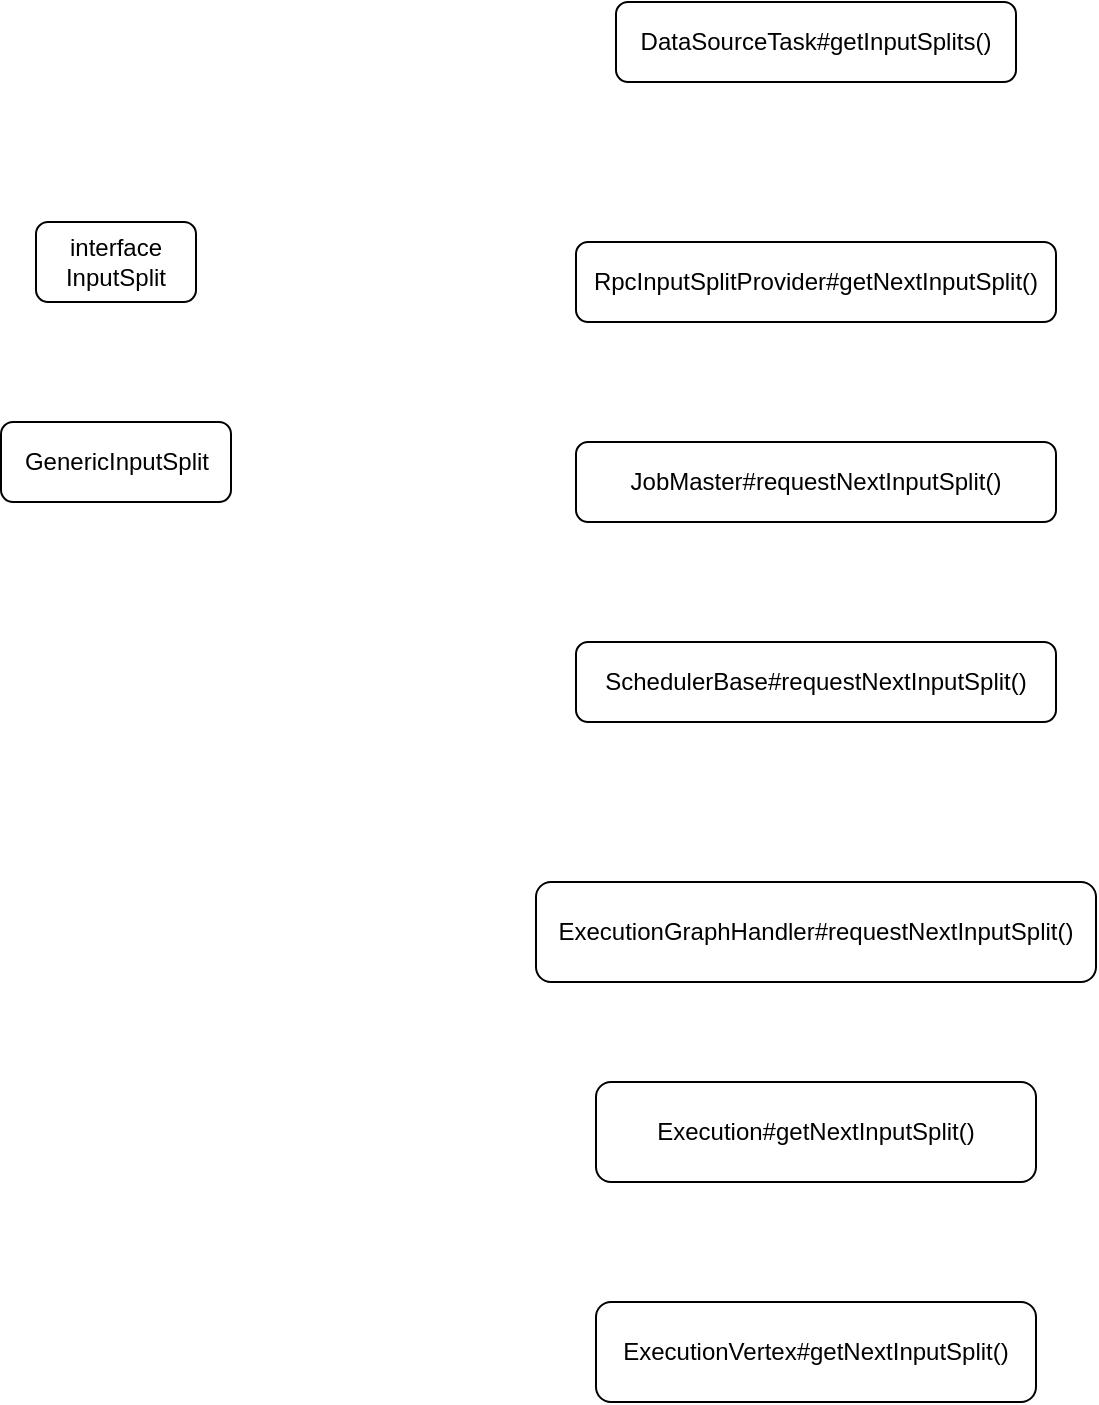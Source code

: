 <mxfile version="25.0.2" pages="2">
  <diagram name="第 1 页" id="PtaLLK4o9bbqP13X-p8V">
    <mxGraphModel dx="1834" dy="854" grid="1" gridSize="10" guides="1" tooltips="1" connect="1" arrows="1" fold="1" page="0" pageScale="1" pageWidth="827" pageHeight="1169" math="0" shadow="0">
      <root>
        <mxCell id="0" />
        <mxCell id="1" parent="0" />
        <mxCell id="HRzMtLleUdxRLiFQgjo0-1" value="interface InputSplit" style="rounded=1;whiteSpace=wrap;html=1;" parent="1" vertex="1">
          <mxGeometry x="-90" y="200" width="80" height="40" as="geometry" />
        </mxCell>
        <mxCell id="HRzMtLleUdxRLiFQgjo0-2" value="GenericInputSplit" style="rounded=1;whiteSpace=wrap;html=1;" parent="1" vertex="1">
          <mxGeometry x="-107.5" y="300" width="115" height="40" as="geometry" />
        </mxCell>
        <mxCell id="HRzMtLleUdxRLiFQgjo0-3" value="ExecutionVertex#getNextInputSplit()" style="rounded=1;whiteSpace=wrap;html=1;" parent="1" vertex="1">
          <mxGeometry x="190" y="740" width="220" height="50" as="geometry" />
        </mxCell>
        <mxCell id="HRzMtLleUdxRLiFQgjo0-4" value="Execution#getNextInputSplit()" style="rounded=1;whiteSpace=wrap;html=1;" parent="1" vertex="1">
          <mxGeometry x="190" y="630" width="220" height="50" as="geometry" />
        </mxCell>
        <mxCell id="HRzMtLleUdxRLiFQgjo0-5" value="ExecutionGraphHandler#requestNextInputSplit()" style="rounded=1;whiteSpace=wrap;html=1;" parent="1" vertex="1">
          <mxGeometry x="160" y="530" width="280" height="50" as="geometry" />
        </mxCell>
        <mxCell id="HRzMtLleUdxRLiFQgjo0-6" value="SchedulerBase#requestNextInputSplit()" style="rounded=1;whiteSpace=wrap;html=1;" parent="1" vertex="1">
          <mxGeometry x="180" y="410" width="240" height="40" as="geometry" />
        </mxCell>
        <mxCell id="HRzMtLleUdxRLiFQgjo0-7" value="JobMaster#requestNextInputSplit()" style="rounded=1;whiteSpace=wrap;html=1;" parent="1" vertex="1">
          <mxGeometry x="180" y="310" width="240" height="40" as="geometry" />
        </mxCell>
        <mxCell id="HRzMtLleUdxRLiFQgjo0-8" value="RpcInputSplitProvider#getNextInputSplit()" style="rounded=1;whiteSpace=wrap;html=1;" parent="1" vertex="1">
          <mxGeometry x="180" y="210" width="240" height="40" as="geometry" />
        </mxCell>
        <mxCell id="HRzMtLleUdxRLiFQgjo0-9" value="&lt;div&gt;DataSourceTask#getInputSplits()&lt;br&gt;&lt;/div&gt;" style="rounded=1;whiteSpace=wrap;html=1;" parent="1" vertex="1">
          <mxGeometry x="200" y="90" width="200" height="40" as="geometry" />
        </mxCell>
      </root>
    </mxGraphModel>
  </diagram>
  <diagram id="M8YDqSygJzN7dm21YL2s" name="第 2 页">
    <mxGraphModel dx="1909" dy="899" grid="1" gridSize="10" guides="1" tooltips="1" connect="1" arrows="1" fold="1" page="0" pageScale="1" pageWidth="827" pageHeight="1169" math="0" shadow="0">
      <root>
        <mxCell id="0" />
        <mxCell id="1" parent="0" />
        <mxCell id="cSZzhroIiMgTTzd8afvP-39" value="" style="rounded=1;whiteSpace=wrap;html=1;fillColor=#f5f5f5;fontColor=#333333;strokeColor=#666666;" vertex="1" parent="1">
          <mxGeometry x="1120" y="2182.5" width="450" height="45" as="geometry" />
        </mxCell>
        <mxCell id="cSZzhroIiMgTTzd8afvP-37" value="" style="rounded=1;whiteSpace=wrap;html=1;fillColor=#e1d5e7;strokeColor=#9673a6;" vertex="1" parent="1">
          <mxGeometry x="1050" y="2390" width="620" height="150" as="geometry" />
        </mxCell>
        <mxCell id="cSZzhroIiMgTTzd8afvP-15" value="" style="rounded=1;whiteSpace=wrap;html=1;fillColor=#dae8fc;strokeColor=#6c8ebf;" vertex="1" parent="1">
          <mxGeometry x="970" y="1830" width="445" height="140" as="geometry" />
        </mxCell>
        <mxCell id="Q07x5O-tqAw_kkLoKzKC-1" value="&amp;nbsp; 1&amp;nbsp; &amp;nbsp; name1&amp;nbsp; &amp;nbsp; address1&amp;nbsp; &amp;nbsp; ext1" style="rounded=1;whiteSpace=wrap;html=1;align=left;" parent="1" vertex="1">
          <mxGeometry x="40" y="147" width="180" height="30" as="geometry" />
        </mxCell>
        <mxCell id="Q07x5O-tqAw_kkLoKzKC-2" value="&amp;nbsp; 2&amp;nbsp; &amp;nbsp; name2&amp;nbsp; &amp;nbsp; address2&amp;nbsp; &amp;nbsp; ext2" style="rounded=1;whiteSpace=wrap;html=1;align=left;" parent="1" vertex="1">
          <mxGeometry x="40" y="177" width="180" height="30" as="geometry" />
        </mxCell>
        <mxCell id="Q07x5O-tqAw_kkLoKzKC-3" value="&amp;nbsp; 3&amp;nbsp; &amp;nbsp; name3&amp;nbsp; &amp;nbsp; address3&amp;nbsp; &amp;nbsp; ext3" style="rounded=1;whiteSpace=wrap;html=1;align=left;" parent="1" vertex="1">
          <mxGeometry x="40" y="210" width="180" height="30" as="geometry" />
        </mxCell>
        <mxCell id="Q07x5O-tqAw_kkLoKzKC-4" value="&amp;nbsp; 4&amp;nbsp; &amp;nbsp; name4&amp;nbsp; &amp;nbsp; address4&amp;nbsp; &amp;nbsp; ext4" style="rounded=1;whiteSpace=wrap;html=1;align=left;" parent="1" vertex="1">
          <mxGeometry x="40" y="240" width="180" height="30" as="geometry" />
        </mxCell>
        <mxCell id="Q07x5O-tqAw_kkLoKzKC-5" value="&amp;nbsp; 5&amp;nbsp; &amp;nbsp; name5&amp;nbsp; &amp;nbsp; address5&amp;nbsp; &amp;nbsp; ext5" style="rounded=1;whiteSpace=wrap;html=1;align=left;" parent="1" vertex="1">
          <mxGeometry x="40" y="275" width="180" height="30" as="geometry" />
        </mxCell>
        <mxCell id="Q07x5O-tqAw_kkLoKzKC-6" value="&amp;nbsp; 6&amp;nbsp; &amp;nbsp; name6&amp;nbsp; &amp;nbsp;address6&amp;nbsp; &amp;nbsp; ext6" style="rounded=1;whiteSpace=wrap;html=1;align=left;" parent="1" vertex="1">
          <mxGeometry x="40" y="305" width="180" height="30" as="geometry" />
        </mxCell>
        <mxCell id="Q07x5O-tqAw_kkLoKzKC-7" value="&amp;nbsp; 7&amp;nbsp; &amp;nbsp; name7&amp;nbsp; &amp;nbsp; address7&amp;nbsp; &amp;nbsp; ext7" style="rounded=1;whiteSpace=wrap;html=1;align=left;" parent="1" vertex="1">
          <mxGeometry x="40" y="338" width="180" height="30" as="geometry" />
        </mxCell>
        <mxCell id="Q07x5O-tqAw_kkLoKzKC-8" value="&amp;nbsp; 8&amp;nbsp; &amp;nbsp; name8&amp;nbsp; &amp;nbsp; address8&amp;nbsp; &amp;nbsp; ext8" style="rounded=1;whiteSpace=wrap;html=1;align=left;" parent="1" vertex="1">
          <mxGeometry x="40" y="368" width="180" height="30" as="geometry" />
        </mxCell>
        <mxCell id="Q07x5O-tqAw_kkLoKzKC-9" value="&amp;nbsp; 9&amp;nbsp; &amp;nbsp; name9&amp;nbsp; &amp;nbsp; address9&amp;nbsp; &amp;nbsp; ext9" style="rounded=1;whiteSpace=wrap;html=1;align=left;" parent="1" vertex="1">
          <mxGeometry x="40" y="401" width="180" height="30" as="geometry" />
        </mxCell>
        <mxCell id="Q07x5O-tqAw_kkLoKzKC-10" value="&amp;nbsp; 10&amp;nbsp; &amp;nbsp; name10&amp;nbsp; &amp;nbsp; address10&amp;nbsp; &amp;nbsp; ext10" style="rounded=1;whiteSpace=wrap;html=1;align=left;" parent="1" vertex="1">
          <mxGeometry x="40" y="431" width="200" height="30" as="geometry" />
        </mxCell>
        <mxCell id="Q07x5O-tqAw_kkLoKzKC-11" value="" style="shape=curlyBracket;whiteSpace=wrap;html=1;rounded=1;flipH=1;labelPosition=right;verticalLabelPosition=middle;align=left;verticalAlign=middle;" parent="1" vertex="1">
          <mxGeometry x="250" y="147" width="20" height="60" as="geometry" />
        </mxCell>
        <mxCell id="Q07x5O-tqAw_kkLoKzKC-13" value="" style="shape=curlyBracket;whiteSpace=wrap;html=1;rounded=1;flipH=1;labelPosition=right;verticalLabelPosition=middle;align=left;verticalAlign=middle;" parent="1" vertex="1">
          <mxGeometry x="250" y="210" width="20" height="60" as="geometry" />
        </mxCell>
        <mxCell id="Q07x5O-tqAw_kkLoKzKC-14" value="" style="shape=curlyBracket;whiteSpace=wrap;html=1;rounded=1;flipH=1;labelPosition=right;verticalLabelPosition=middle;align=left;verticalAlign=middle;" parent="1" vertex="1">
          <mxGeometry x="250" y="275" width="20" height="60" as="geometry" />
        </mxCell>
        <mxCell id="Q07x5O-tqAw_kkLoKzKC-15" value="" style="shape=curlyBracket;whiteSpace=wrap;html=1;rounded=1;flipH=1;labelPosition=right;verticalLabelPosition=middle;align=left;verticalAlign=middle;" parent="1" vertex="1">
          <mxGeometry x="250" y="338" width="20" height="60" as="geometry" />
        </mxCell>
        <mxCell id="Q07x5O-tqAw_kkLoKzKC-16" value="" style="shape=curlyBracket;whiteSpace=wrap;html=1;rounded=1;flipH=1;labelPosition=right;verticalLabelPosition=middle;align=left;verticalAlign=middle;" parent="1" vertex="1">
          <mxGeometry x="250" y="401" width="20" height="60" as="geometry" />
        </mxCell>
        <mxCell id="Q07x5O-tqAw_kkLoKzKC-17" value="" style="endArrow=classic;html=1;rounded=0;dashed=1;" parent="1" edge="1">
          <mxGeometry width="50" height="50" relative="1" as="geometry">
            <mxPoint x="280" y="177" as="sourcePoint" />
            <mxPoint x="370" y="217" as="targetPoint" />
          </mxGeometry>
        </mxCell>
        <mxCell id="Q07x5O-tqAw_kkLoKzKC-18" value="TaskMager01" style="rounded=1;whiteSpace=wrap;html=1;" parent="1" vertex="1">
          <mxGeometry x="380" y="219" width="120" height="60" as="geometry" />
        </mxCell>
        <mxCell id="Q07x5O-tqAw_kkLoKzKC-19" value="TaskMager ..." style="rounded=1;whiteSpace=wrap;html=1;" parent="1" vertex="1">
          <mxGeometry x="380" y="314" width="120" height="60" as="geometry" />
        </mxCell>
        <mxCell id="Q07x5O-tqAw_kkLoKzKC-20" value="" style="endArrow=classic;html=1;rounded=0;dashed=1;" parent="1" edge="1">
          <mxGeometry width="50" height="50" relative="1" as="geometry">
            <mxPoint x="280" y="240" as="sourcePoint" />
            <mxPoint x="370" y="250" as="targetPoint" />
          </mxGeometry>
        </mxCell>
        <mxCell id="Q07x5O-tqAw_kkLoKzKC-21" value="" style="endArrow=classic;html=1;rounded=0;dashed=1;" parent="1" edge="1">
          <mxGeometry width="50" height="50" relative="1" as="geometry">
            <mxPoint x="280" y="305" as="sourcePoint" />
            <mxPoint x="370" y="305" as="targetPoint" />
          </mxGeometry>
        </mxCell>
        <mxCell id="Q07x5O-tqAw_kkLoKzKC-22" value="" style="endArrow=classic;html=1;rounded=0;dashed=1;" parent="1" edge="1">
          <mxGeometry width="50" height="50" relative="1" as="geometry">
            <mxPoint x="280" y="367" as="sourcePoint" />
            <mxPoint x="370" y="338" as="targetPoint" />
          </mxGeometry>
        </mxCell>
        <mxCell id="Q07x5O-tqAw_kkLoKzKC-23" value="" style="endArrow=classic;html=1;rounded=0;dashed=1;" parent="1" edge="1">
          <mxGeometry width="50" height="50" relative="1" as="geometry">
            <mxPoint x="280" y="428" as="sourcePoint" />
            <mxPoint x="370" y="368" as="targetPoint" />
          </mxGeometry>
        </mxCell>
        <mxCell id="Q07x5O-tqAw_kkLoKzKC-25" value="MySQL Table 数据 被 select * from yzhou_test02 where id between ? and ? SQL 拆封成多段数据" style="text;whiteSpace=wrap;align=center;verticalAlign=middle;" parent="1" vertex="1">
          <mxGeometry x="140" y="480" width="540" height="40" as="geometry" />
        </mxCell>
        <mxCell id="Gu1OYBk0EKfOwbdpTI_J-2" value="RpcTaskManagerGateway#submitTask" style="rounded=1;whiteSpace=wrap;html=1;" parent="1" vertex="1">
          <mxGeometry x="60" y="740" width="240" height="40" as="geometry" />
        </mxCell>
        <mxCell id="Gu1OYBk0EKfOwbdpTI_J-3" value="RpcTaskManagerGateway#submitTask" style="rounded=1;whiteSpace=wrap;html=1;" parent="1" vertex="1">
          <mxGeometry x="430" y="740" width="220" height="40" as="geometry" />
        </mxCell>
        <mxCell id="Gu1OYBk0EKfOwbdpTI_J-4" value="2025-06-24 17:59:13,148" style="text;html=1;align=center;verticalAlign=middle;whiteSpace=wrap;rounded=0;" parent="1" vertex="1">
          <mxGeometry x="60" y="790" width="150" height="20" as="geometry" />
        </mxCell>
        <mxCell id="Gu1OYBk0EKfOwbdpTI_J-5" value="2025-06-24 17:59:19,155" style="text;html=1;align=center;verticalAlign=middle;whiteSpace=wrap;rounded=0;" parent="1" vertex="1">
          <mxGeometry x="430" y="785" width="140" height="25" as="geometry" />
        </mxCell>
        <mxCell id="Gu1OYBk0EKfOwbdpTI_J-6" value="RpcInputSplitProvider#getNextInputSplit" style="rounded=1;whiteSpace=wrap;html=1;" parent="1" vertex="1">
          <mxGeometry x="60" y="1070" width="240" height="40" as="geometry" />
        </mxCell>
        <mxCell id="Gu1OYBk0EKfOwbdpTI_J-7" value="RpcInputSplitProvider#getNextInputSplit" style="rounded=1;whiteSpace=wrap;html=1;" parent="1" vertex="1">
          <mxGeometry x="420" y="1070" width="240" height="40" as="geometry" />
        </mxCell>
        <mxCell id="Gu1OYBk0EKfOwbdpTI_J-8" value="2025-06-24 17:59:16,525" style="text;html=1;align=center;verticalAlign=middle;whiteSpace=wrap;rounded=0;" parent="1" vertex="1">
          <mxGeometry x="60" y="1110" width="140" height="30" as="geometry" />
        </mxCell>
        <mxCell id="Gu1OYBk0EKfOwbdpTI_J-9" value="2025-06-24 17:59:20,734" style="text;html=1;align=center;verticalAlign=middle;whiteSpace=wrap;rounded=0;" parent="1" vertex="1">
          <mxGeometry x="420" y="1110" width="150" height="30" as="geometry" />
        </mxCell>
        <mxCell id="Gu1OYBk0EKfOwbdpTI_J-10" value="JobManager" style="text;html=1;align=center;verticalAlign=middle;whiteSpace=wrap;rounded=0;" parent="1" vertex="1">
          <mxGeometry x="-110" y="750" width="70" height="30" as="geometry" />
        </mxCell>
        <mxCell id="Gu1OYBk0EKfOwbdpTI_J-11" value="&lt;div&gt;&lt;span style=&quot;white-space: pre;&quot;&gt;&#x9;&lt;/span&gt;SchedulerBase#requestNextInputSplit&lt;/div&gt;&lt;div&gt;&lt;span style=&quot;white-space: pre;&quot;&gt;&#x9;&lt;/span&gt;ExecutionGraphHandler#requestNextInputSplit&lt;/div&gt;&lt;div&gt;&lt;span style=&quot;white-space: pre;&quot;&gt;&#x9;&lt;/span&gt;ExecutionVertex#getNextInputSplit&lt;/div&gt;&lt;div&gt;&lt;span style=&quot;white-space: pre;&quot;&gt;&#x9;&lt;/span&gt;host: 10-244-100-202 , taskId: 0&lt;/div&gt;" style="rounded=1;whiteSpace=wrap;html=1;align=left;" parent="1" vertex="1">
          <mxGeometry x="60" y="840" width="310" height="120" as="geometry" />
        </mxCell>
        <mxCell id="Gu1OYBk0EKfOwbdpTI_J-12" value="&lt;div&gt;&lt;span style=&quot;white-space: pre;&quot;&gt;&#x9;&lt;/span&gt;SchedulerBase#requestNextInputSplit&lt;/div&gt;&lt;div&gt;&lt;span style=&quot;white-space: pre;&quot;&gt;&#x9;&lt;/span&gt;ExecutionGraphHandler#requestNextInputSplit&lt;/div&gt;&lt;div&gt;&lt;span style=&quot;white-space: pre;&quot;&gt;&#x9;&lt;/span&gt;ExecutionVertex#getNextInputSplit&lt;/div&gt;&lt;div&gt;&lt;span style=&quot;white-space: pre;&quot;&gt;&#x9;&lt;/span&gt;host: 10-244-100-202 , taskId: 0&lt;/div&gt;" style="rounded=1;whiteSpace=wrap;html=1;align=left;" parent="1" vertex="1">
          <mxGeometry x="430" y="840" width="310" height="120" as="geometry" />
        </mxCell>
        <mxCell id="Gu1OYBk0EKfOwbdpTI_J-13" value="TaskManager" style="text;html=1;align=center;verticalAlign=middle;whiteSpace=wrap;rounded=0;" parent="1" vertex="1">
          <mxGeometry x="-110" y="1075" width="70" height="30" as="geometry" />
        </mxCell>
        <mxCell id="6XPhQ7M7fldoFVYDCccN-1" style="edgeStyle=orthogonalEdgeStyle;rounded=0;orthogonalLoop=1;jettySize=auto;html=1;entryX=0;entryY=0.5;entryDx=0;entryDy=0;dashed=1;" parent="1" source="Gu1OYBk0EKfOwbdpTI_J-14" target="Gu1OYBk0EKfOwbdpTI_J-16" edge="1">
          <mxGeometry relative="1" as="geometry">
            <Array as="points">
              <mxPoint x="1215" y="1575" />
            </Array>
          </mxGeometry>
        </mxCell>
        <mxCell id="Gu1OYBk0EKfOwbdpTI_J-14" value="FileInputFormat" style="rounded=1;whiteSpace=wrap;html=1;dashed=1;" parent="1" vertex="1">
          <mxGeometry x="1155" y="1510" width="120" height="40" as="geometry" />
        </mxCell>
        <mxCell id="Gu1OYBk0EKfOwbdpTI_J-17" style="edgeStyle=orthogonalEdgeStyle;rounded=0;orthogonalLoop=1;jettySize=auto;html=1;" parent="1" source="Gu1OYBk0EKfOwbdpTI_J-15" target="Gu1OYBk0EKfOwbdpTI_J-16" edge="1">
          <mxGeometry relative="1" as="geometry">
            <Array as="points">
              <mxPoint x="1215" y="1575" />
            </Array>
          </mxGeometry>
        </mxCell>
        <mxCell id="Gu1OYBk0EKfOwbdpTI_J-15" value="其他 InputFormat" style="rounded=1;whiteSpace=wrap;html=1;fillColor=#dae8fc;strokeColor=#6c8ebf;" parent="1" vertex="1">
          <mxGeometry x="1155" y="1600" width="120" height="40" as="geometry" />
        </mxCell>
        <mxCell id="Gu1OYBk0EKfOwbdpTI_J-20" value="" style="edgeStyle=orthogonalEdgeStyle;rounded=0;orthogonalLoop=1;jettySize=auto;html=1;" parent="1" source="Gu1OYBk0EKfOwbdpTI_J-16" target="Gu1OYBk0EKfOwbdpTI_J-19" edge="1">
          <mxGeometry relative="1" as="geometry" />
        </mxCell>
        <mxCell id="Gu1OYBk0EKfOwbdpTI_J-16" value="&lt;span style=&quot;text-align: left;&quot;&gt;StreamExecutionEnvironment#createInput()&lt;/span&gt;" style="rounded=1;whiteSpace=wrap;html=1;fillColor=#d5e8d4;strokeColor=#82b366;" parent="1" vertex="1">
          <mxGeometry x="1365" y="1560" width="280" height="30" as="geometry" />
        </mxCell>
        <mxCell id="Gu1OYBk0EKfOwbdpTI_J-19" value="统一创建 InputFormatSourceFunction" style="whiteSpace=wrap;html=1;rounded=1;fillColor=#d5e8d4;strokeColor=#82b366;" parent="1" vertex="1">
          <mxGeometry x="1410" y="1640" width="190" height="35" as="geometry" />
        </mxCell>
        <mxCell id="h_BlSmuvzKTOXCU7jekD-1" value="JobManager" style="rounded=1;whiteSpace=wrap;html=1;fillColor=#dae8fc;strokeColor=#6c8ebf;" parent="1" vertex="1">
          <mxGeometry x="1340" y="1070" width="120" height="60" as="geometry" />
        </mxCell>
        <mxCell id="h_BlSmuvzKTOXCU7jekD-2" value="TaskManager01" style="rounded=1;whiteSpace=wrap;html=1;fillColor=#d5e8d4;strokeColor=#82b366;" parent="1" vertex="1">
          <mxGeometry x="1190" y="1270" width="120" height="60" as="geometry" />
        </mxCell>
        <mxCell id="h_BlSmuvzKTOXCU7jekD-3" value="TaskManager02" style="rounded=1;whiteSpace=wrap;html=1;fillColor=#d5e8d4;strokeColor=#82b366;" parent="1" vertex="1">
          <mxGeometry x="1500" y="1270" width="120" height="60" as="geometry" />
        </mxCell>
        <mxCell id="h_BlSmuvzKTOXCU7jekD-14" style="edgeStyle=orthogonalEdgeStyle;rounded=0;orthogonalLoop=1;jettySize=auto;html=1;dashed=1;" parent="1" source="h_BlSmuvzKTOXCU7jekD-8" edge="1">
          <mxGeometry relative="1" as="geometry">
            <mxPoint x="1150" y="1620" as="targetPoint" />
          </mxGeometry>
        </mxCell>
        <mxCell id="h_BlSmuvzKTOXCU7jekD-8" value="JdbcInputFormat" style="rounded=1;whiteSpace=wrap;html=1;fillColor=#dae8fc;strokeColor=#6c8ebf;" parent="1" vertex="1">
          <mxGeometry x="950" y="1600" width="110" height="40" as="geometry" />
        </mxCell>
        <UserObject label="flink-connector-jdbc" id="h_BlSmuvzKTOXCU7jekD-11">
          <mxCell style="text;whiteSpace=wrap;html=1;fontStyle=1;fontSize=13;" parent="1" vertex="1">
            <mxGeometry x="920" y="1570" width="150" height="30" as="geometry" />
          </mxCell>
        </UserObject>
        <mxCell id="h_BlSmuvzKTOXCU7jekD-13" value="flink-streaming-java" style="text;whiteSpace=wrap;html=1;fontStyle=1;fontSize=13;" parent="1" vertex="1">
          <mxGeometry x="1365" y="1530" width="165" height="30" as="geometry" />
        </mxCell>
        <mxCell id="h_BlSmuvzKTOXCU7jekD-15" value="" style="curved=1;endArrow=classic;html=1;rounded=0;exitX=1;exitY=1;exitDx=0;exitDy=0;entryX=0;entryY=0.5;entryDx=0;entryDy=0;dashed=1;" parent="1" source="Gu1OYBk0EKfOwbdpTI_J-15" target="Gu1OYBk0EKfOwbdpTI_J-19" edge="1">
          <mxGeometry width="50" height="50" relative="1" as="geometry">
            <mxPoint x="1230" y="1820" as="sourcePoint" />
            <mxPoint x="1280" y="1770" as="targetPoint" />
            <Array as="points">
              <mxPoint x="1340" y="1680" />
            </Array>
          </mxGeometry>
        </mxCell>
        <mxCell id="h_BlSmuvzKTOXCU7jekD-16" value="" style="curved=1;endArrow=classic;html=1;rounded=0;exitX=0.417;exitY=1;exitDx=0;exitDy=0;exitPerimeter=0;entryX=0.5;entryY=0;entryDx=0;entryDy=0;dashed=1;dashPattern=8 8;fillColor=#ffe6cc;strokeColor=#d79b00;" parent="1" source="h_BlSmuvzKTOXCU7jekD-1" target="h_BlSmuvzKTOXCU7jekD-2" edge="1">
          <mxGeometry width="50" height="50" relative="1" as="geometry">
            <mxPoint x="1280" y="1200" as="sourcePoint" />
            <mxPoint x="1250" y="1260" as="targetPoint" />
            <Array as="points">
              <mxPoint x="1310" y="1170" />
            </Array>
          </mxGeometry>
        </mxCell>
        <mxCell id="h_BlSmuvzKTOXCU7jekD-17" value="" style="curved=1;endArrow=classic;html=1;rounded=0;exitX=0.41;exitY=-0.039;exitDx=0;exitDy=0;exitPerimeter=0;entryX=0.651;entryY=1.072;entryDx=0;entryDy=0;entryPerimeter=0;dashed=1;dashPattern=8 8;fillColor=#f8cecc;strokeColor=#b85450;" parent="1" source="h_BlSmuvzKTOXCU7jekD-3" target="h_BlSmuvzKTOXCU7jekD-1" edge="1">
          <mxGeometry width="50" height="50" relative="1" as="geometry">
            <mxPoint x="1400" y="1140" as="sourcePoint" />
            <mxPoint x="1430" y="1150" as="targetPoint" />
            <Array as="points">
              <mxPoint x="1510" y="1190" />
            </Array>
          </mxGeometry>
        </mxCell>
        <mxCell id="h_BlSmuvzKTOXCU7jekD-19" value="1. JobManager 下发 id区间段&amp;nbsp;" style="text;html=1;align=center;verticalAlign=middle;whiteSpace=wrap;rounded=0;fillColor=#ffe6cc;strokeColor=#d79b00;" parent="1" vertex="1">
          <mxGeometry x="1190" y="1190" width="190" height="30" as="geometry" />
        </mxCell>
        <mxCell id="h_BlSmuvzKTOXCU7jekD-20" value="2. TaskManager 主动申请 id区间段" style="text;html=1;align=center;verticalAlign=middle;whiteSpace=wrap;rounded=0;fillColor=#f8cecc;strokeColor=#b85450;" parent="1" vertex="1">
          <mxGeometry x="1430" y="1190" width="210" height="30" as="geometry" />
        </mxCell>
        <mxCell id="cSZzhroIiMgTTzd8afvP-6" style="edgeStyle=orthogonalEdgeStyle;rounded=0;orthogonalLoop=1;jettySize=auto;html=1;entryX=0;entryY=0.5;entryDx=0;entryDy=0;" edge="1" parent="1" source="cSZzhroIiMgTTzd8afvP-1" target="cSZzhroIiMgTTzd8afvP-4">
          <mxGeometry relative="1" as="geometry" />
        </mxCell>
        <mxCell id="cSZzhroIiMgTTzd8afvP-7" style="edgeStyle=orthogonalEdgeStyle;rounded=0;orthogonalLoop=1;jettySize=auto;html=1;" edge="1" parent="1" target="cSZzhroIiMgTTzd8afvP-3">
          <mxGeometry relative="1" as="geometry">
            <mxPoint x="1070" y="1900" as="sourcePoint" />
            <mxPoint x="1140" y="1865" as="targetPoint" />
            <Array as="points">
              <mxPoint x="1110" y="1900" />
              <mxPoint x="1110" y="1865" />
            </Array>
          </mxGeometry>
        </mxCell>
        <mxCell id="cSZzhroIiMgTTzd8afvP-1" value="迭代器&amp;nbsp;&amp;nbsp;&lt;span style=&quot;text-align: left;&quot;&gt;Iterator&lt;/span&gt;" style="text;html=1;align=center;verticalAlign=middle;whiteSpace=wrap;rounded=0;" vertex="1" parent="1">
          <mxGeometry x="980" y="1890" width="95" height="20" as="geometry" />
        </mxCell>
        <mxCell id="cSZzhroIiMgTTzd8afvP-3" value="next()" style="rounded=1;whiteSpace=wrap;html=1;" vertex="1" parent="1">
          <mxGeometry x="1145" y="1850" width="70" height="30" as="geometry" />
        </mxCell>
        <mxCell id="cSZzhroIiMgTTzd8afvP-4" value="hasNext()" style="rounded=1;whiteSpace=wrap;html=1;" vertex="1" parent="1">
          <mxGeometry x="1145" y="1920" width="70" height="30" as="geometry" />
        </mxCell>
        <mxCell id="cSZzhroIiMgTTzd8afvP-11" style="edgeStyle=orthogonalEdgeStyle;rounded=0;orthogonalLoop=1;jettySize=auto;html=1;dashed=1;entryX=0;entryY=0.5;entryDx=0;entryDy=0;" edge="1" parent="1" source="cSZzhroIiMgTTzd8afvP-9" target="cSZzhroIiMgTTzd8afvP-10">
          <mxGeometry relative="1" as="geometry">
            <mxPoint x="1525" y="1900" as="targetPoint" />
          </mxGeometry>
        </mxCell>
        <mxCell id="cSZzhroIiMgTTzd8afvP-9" value="InputSplitProvider" style="rounded=1;whiteSpace=wrap;html=1;" vertex="1" parent="1">
          <mxGeometry x="1295" y="1880" width="110" height="40" as="geometry" />
        </mxCell>
        <mxCell id="cSZzhroIiMgTTzd8afvP-10" value="JobManager" style="rounded=1;whiteSpace=wrap;html=1;fillColor=#d5e8d4;strokeColor=#82b366;" vertex="1" parent="1">
          <mxGeometry x="1575" y="1880" width="110" height="40" as="geometry" />
        </mxCell>
        <mxCell id="cSZzhroIiMgTTzd8afvP-13" value="&lt;span style=&quot;text-align: left;&quot;&gt;getNextInputSplit()&lt;/span&gt;" style="text;html=1;align=center;verticalAlign=middle;whiteSpace=wrap;rounded=0;fontStyle=1" vertex="1" parent="1">
          <mxGeometry x="1435" y="1880" width="110" height="20" as="geometry" />
        </mxCell>
        <mxCell id="cSZzhroIiMgTTzd8afvP-14" value="" style="endArrow=classic;html=1;rounded=0;dashed=1;" edge="1" parent="1">
          <mxGeometry width="50" height="50" relative="1" as="geometry">
            <mxPoint x="1225" y="1900" as="sourcePoint" />
            <mxPoint x="1285" y="1900" as="targetPoint" />
          </mxGeometry>
        </mxCell>
        <mxCell id="cSZzhroIiMgTTzd8afvP-16" value="&lt;span style=&quot;text-align: left;&quot;&gt;TaskManager&lt;/span&gt;" style="text;html=1;align=center;verticalAlign=middle;whiteSpace=wrap;rounded=0;fontStyle=1" vertex="1" parent="1">
          <mxGeometry x="970" y="1810" width="110" height="20" as="geometry" />
        </mxCell>
        <mxCell id="cSZzhroIiMgTTzd8afvP-17" value="JobManager" style="rounded=1;whiteSpace=wrap;html=1;fillColor=#dae8fc;strokeColor=#6c8ebf;" vertex="1" parent="1">
          <mxGeometry x="1295" y="2080" width="120" height="60" as="geometry" />
        </mxCell>
        <mxCell id="cSZzhroIiMgTTzd8afvP-18" value="TaskManager01" style="rounded=1;whiteSpace=wrap;html=1;fillColor=#d5e8d4;strokeColor=#82b366;" vertex="1" parent="1">
          <mxGeometry x="1145" y="2280" width="120" height="60" as="geometry" />
        </mxCell>
        <mxCell id="cSZzhroIiMgTTzd8afvP-19" value="TaskManager02" style="rounded=1;whiteSpace=wrap;html=1;fillColor=#d5e8d4;strokeColor=#82b366;" vertex="1" parent="1">
          <mxGeometry x="1455" y="2280" width="120" height="60" as="geometry" />
        </mxCell>
        <mxCell id="cSZzhroIiMgTTzd8afvP-21" value="" style="curved=1;endArrow=classic;html=1;rounded=0;exitX=0.41;exitY=-0.039;exitDx=0;exitDy=0;exitPerimeter=0;entryX=0.651;entryY=1.072;entryDx=0;entryDy=0;entryPerimeter=0;dashed=1;dashPattern=8 8;fillColor=#f8cecc;strokeColor=#b85450;" edge="1" parent="1" source="cSZzhroIiMgTTzd8afvP-19" target="cSZzhroIiMgTTzd8afvP-17">
          <mxGeometry width="50" height="50" relative="1" as="geometry">
            <mxPoint x="1355" y="2150" as="sourcePoint" />
            <mxPoint x="1385" y="2160" as="targetPoint" />
            <Array as="points">
              <mxPoint x="1465" y="2200" />
            </Array>
          </mxGeometry>
        </mxCell>
        <mxCell id="cSZzhroIiMgTTzd8afvP-23" value="2. TaskManager 主动申请 id区间段的下标号" style="text;html=1;align=center;verticalAlign=middle;whiteSpace=wrap;rounded=0;fillColor=#f8cecc;strokeColor=#b85450;" vertex="1" parent="1">
          <mxGeometry x="1575" y="2120" width="275" height="30" as="geometry" />
        </mxCell>
        <mxCell id="cSZzhroIiMgTTzd8afvP-24" value="" style="curved=1;endArrow=classic;html=1;rounded=0;exitX=0.5;exitY=0;exitDx=0;exitDy=0;dashed=1;dashPattern=8 8;fillColor=#f8cecc;strokeColor=#b85450;entryX=0.425;entryY=1.033;entryDx=0;entryDy=0;entryPerimeter=0;" edge="1" parent="1" source="cSZzhroIiMgTTzd8afvP-18" target="cSZzhroIiMgTTzd8afvP-17">
          <mxGeometry width="50" height="50" relative="1" as="geometry">
            <mxPoint x="1220" y="2220" as="sourcePoint" />
            <mxPoint x="1340" y="2150" as="targetPoint" />
            <Array as="points">
              <mxPoint x="1220" y="2250" />
              <mxPoint x="1280" y="2180" />
            </Array>
          </mxGeometry>
        </mxCell>
        <mxCell id="cSZzhroIiMgTTzd8afvP-25" value="select * from yzhou_test02 where id between ? and ?" style="text;whiteSpace=wrap;html=1;" vertex="1" parent="1">
          <mxGeometry x="1210" y="2435" width="320" height="40" as="geometry" />
        </mxCell>
        <mxCell id="cSZzhroIiMgTTzd8afvP-26" value="请求获取参数集 下标号" style="text;html=1;align=center;verticalAlign=middle;whiteSpace=wrap;rounded=0;" vertex="1" parent="1">
          <mxGeometry x="1410" y="2190" width="150" height="30" as="geometry" />
        </mxCell>
        <mxCell id="cSZzhroIiMgTTzd8afvP-27" value="1,2" style="rounded=1;whiteSpace=wrap;html=1;" vertex="1" parent="1">
          <mxGeometry x="1070" y="2410" width="70" height="30" as="geometry" />
        </mxCell>
        <mxCell id="cSZzhroIiMgTTzd8afvP-28" value="3,4" style="rounded=1;whiteSpace=wrap;html=1;" vertex="1" parent="1">
          <mxGeometry x="1070" y="2440" width="70" height="30" as="geometry" />
        </mxCell>
        <mxCell id="cSZzhroIiMgTTzd8afvP-29" value="5,6" style="rounded=1;whiteSpace=wrap;html=1;" vertex="1" parent="1">
          <mxGeometry x="1070" y="2470" width="70" height="30" as="geometry" />
        </mxCell>
        <mxCell id="cSZzhroIiMgTTzd8afvP-30" value="..." style="rounded=1;whiteSpace=wrap;html=1;" vertex="1" parent="1">
          <mxGeometry x="1070" y="2500" width="70" height="30" as="geometry" />
        </mxCell>
        <mxCell id="cSZzhroIiMgTTzd8afvP-31" value="1,2" style="rounded=1;whiteSpace=wrap;html=1;" vertex="1" parent="1">
          <mxGeometry x="1570" y="2405" width="70" height="30" as="geometry" />
        </mxCell>
        <mxCell id="cSZzhroIiMgTTzd8afvP-32" value="3,4" style="rounded=1;whiteSpace=wrap;html=1;" vertex="1" parent="1">
          <mxGeometry x="1570" y="2435" width="70" height="30" as="geometry" />
        </mxCell>
        <mxCell id="cSZzhroIiMgTTzd8afvP-33" value="5,6" style="rounded=1;whiteSpace=wrap;html=1;" vertex="1" parent="1">
          <mxGeometry x="1570" y="2465" width="70" height="30" as="geometry" />
        </mxCell>
        <mxCell id="cSZzhroIiMgTTzd8afvP-34" value="..." style="rounded=1;whiteSpace=wrap;html=1;" vertex="1" parent="1">
          <mxGeometry x="1570" y="2495" width="70" height="30" as="geometry" />
        </mxCell>
        <mxCell id="cSZzhroIiMgTTzd8afvP-35" value="请求获取参数集 下标号" style="text;html=1;align=center;verticalAlign=middle;whiteSpace=wrap;rounded=0;" vertex="1" parent="1">
          <mxGeometry x="1170" y="2190" width="150" height="30" as="geometry" />
        </mxCell>
        <mxCell id="cSZzhroIiMgTTzd8afvP-38" value="JdbcInputFormat 完成" style="text;html=1;align=center;verticalAlign=middle;whiteSpace=wrap;rounded=0;fontStyle=1" vertex="1" parent="1">
          <mxGeometry x="1050" y="2360" width="140" height="30" as="geometry" />
        </mxCell>
        <mxCell id="cSZzhroIiMgTTzd8afvP-41" value="InputFormatSourceFunction" style="text;whiteSpace=wrap;html=1;" vertex="1" parent="1">
          <mxGeometry x="740" y="2140" width="180" height="40" as="geometry" />
        </mxCell>
        <mxCell id="cSZzhroIiMgTTzd8afvP-42" value="&lt;span style=&quot;text-align: left;&quot;&gt;InputFormatSourceFunction 完成&lt;/span&gt;" style="text;html=1;align=center;verticalAlign=middle;whiteSpace=wrap;rounded=0;fontStyle=1" vertex="1" parent="1">
          <mxGeometry x="1080" y="2152.5" width="210" height="30" as="geometry" />
        </mxCell>
      </root>
    </mxGraphModel>
  </diagram>
</mxfile>
